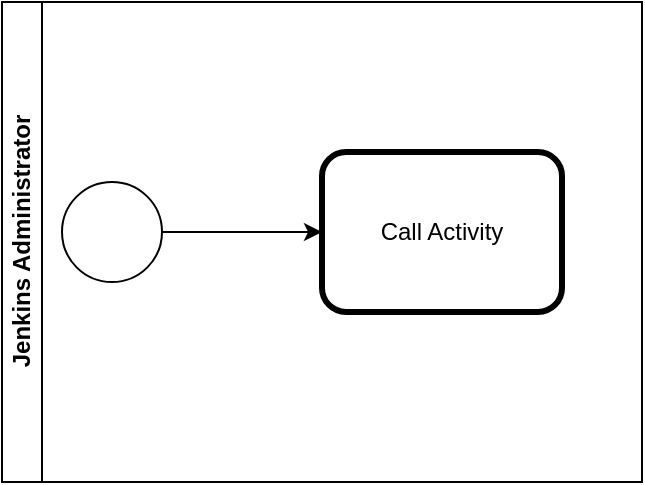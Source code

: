 <mxfile version="10.8.0" type="device"><diagram id="5NeZ63Qd66gIMU1FEMey" name="Página-1"><mxGraphModel dx="840" dy="536" grid="1" gridSize="10" guides="1" tooltips="1" connect="1" arrows="1" fold="1" page="1" pageScale="1" pageWidth="827" pageHeight="1169" math="0" shadow="0"><root><mxCell id="0"/><mxCell id="1" parent="0"/><mxCell id="QgqVYCvx7v4dcO-PnhBK-2" value="Jenkins Administrator" style="swimlane;html=1;horizontal=0;startSize=20;" vertex="1" parent="1"><mxGeometry y="160" width="320" height="240" as="geometry"/></mxCell><mxCell id="QgqVYCvx7v4dcO-PnhBK-5" value="" style="edgeStyle=orthogonalEdgeStyle;rounded=0;orthogonalLoop=1;jettySize=auto;html=1;entryX=0;entryY=0.5;entryDx=0;entryDy=0;" edge="1" parent="QgqVYCvx7v4dcO-PnhBK-2" source="QgqVYCvx7v4dcO-PnhBK-3" target="QgqVYCvx7v4dcO-PnhBK-6"><mxGeometry relative="1" as="geometry"><mxPoint x="160" y="115" as="targetPoint"/></mxGeometry></mxCell><mxCell id="QgqVYCvx7v4dcO-PnhBK-3" value="" style="shape=mxgraph.bpmn.shape;html=1;verticalLabelPosition=bottom;labelBackgroundColor=#ffffff;verticalAlign=top;align=center;perimeter=ellipsePerimeter;outlineConnect=0;outline=standard;symbol=general;" vertex="1" parent="QgqVYCvx7v4dcO-PnhBK-2"><mxGeometry x="30" y="90" width="50" height="50" as="geometry"/></mxCell><mxCell id="QgqVYCvx7v4dcO-PnhBK-6" value="Call Activity" style="shape=ext;rounded=1;html=1;whiteSpace=wrap;strokeWidth=3;" vertex="1" parent="QgqVYCvx7v4dcO-PnhBK-2"><mxGeometry x="160" y="75" width="120" height="80" as="geometry"/></mxCell></root></mxGraphModel></diagram></mxfile>